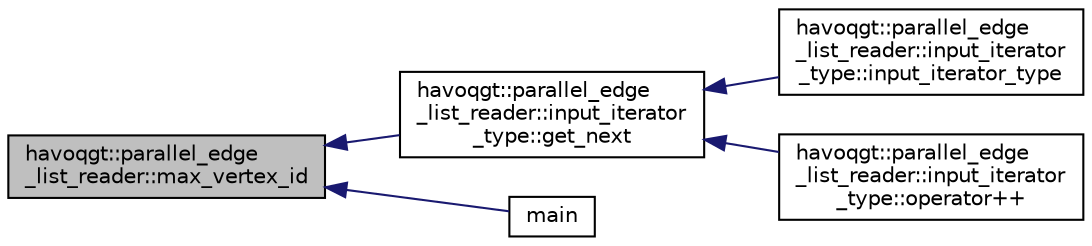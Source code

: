 digraph "havoqgt::parallel_edge_list_reader::max_vertex_id"
{
  edge [fontname="Helvetica",fontsize="10",labelfontname="Helvetica",labelfontsize="10"];
  node [fontname="Helvetica",fontsize="10",shape=record];
  rankdir="LR";
  Node1 [label="havoqgt::parallel_edge\l_list_reader::max_vertex_id",height=0.2,width=0.4,color="black", fillcolor="grey75", style="filled", fontcolor="black"];
  Node1 -> Node2 [dir="back",color="midnightblue",fontsize="10",style="solid",fontname="Helvetica"];
  Node2 [label="havoqgt::parallel_edge\l_list_reader::input_iterator\l_type::get_next",height=0.2,width=0.4,color="black", fillcolor="white", style="filled",URL="$classhavoqgt_1_1parallel__edge__list__reader_1_1input__iterator__type.html#ad9f98fcb3bde54bf16f5eb9a3af26a59"];
  Node2 -> Node3 [dir="back",color="midnightblue",fontsize="10",style="solid",fontname="Helvetica"];
  Node3 [label="havoqgt::parallel_edge\l_list_reader::input_iterator\l_type::input_iterator_type",height=0.2,width=0.4,color="black", fillcolor="white", style="filled",URL="$classhavoqgt_1_1parallel__edge__list__reader_1_1input__iterator__type.html#a71d17f1f1ff3711f5a5228900bc09add"];
  Node2 -> Node4 [dir="back",color="midnightblue",fontsize="10",style="solid",fontname="Helvetica"];
  Node4 [label="havoqgt::parallel_edge\l_list_reader::input_iterator\l_type::operator++",height=0.2,width=0.4,color="black", fillcolor="white", style="filled",URL="$classhavoqgt_1_1parallel__edge__list__reader_1_1input__iterator__type.html#acbcb191fe834f0d93b1ffb1b5d4f0e52"];
  Node1 -> Node5 [dir="back",color="midnightblue",fontsize="10",style="solid",fontname="Helvetica"];
  Node5 [label="main",height=0.2,width=0.4,color="black", fillcolor="white", style="filled",URL="$ingest__edge__list_8cpp.html#a3c04138a5bfe5d72780bb7e82a18e627"];
}
